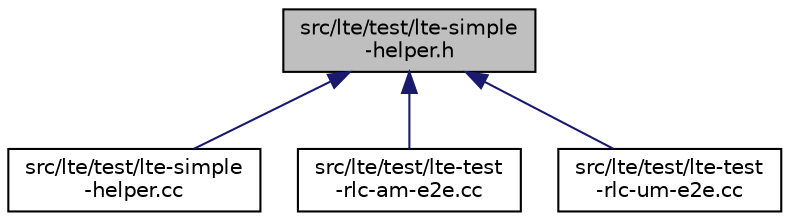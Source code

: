 digraph "src/lte/test/lte-simple-helper.h"
{
 // LATEX_PDF_SIZE
  edge [fontname="Helvetica",fontsize="10",labelfontname="Helvetica",labelfontsize="10"];
  node [fontname="Helvetica",fontsize="10",shape=record];
  Node1 [label="src/lte/test/lte-simple\l-helper.h",height=0.2,width=0.4,color="black", fillcolor="grey75", style="filled", fontcolor="black",tooltip=" "];
  Node1 -> Node2 [dir="back",color="midnightblue",fontsize="10",style="solid",fontname="Helvetica"];
  Node2 [label="src/lte/test/lte-simple\l-helper.cc",height=0.2,width=0.4,color="black", fillcolor="white", style="filled",URL="$lte-simple-helper_8cc.html",tooltip=" "];
  Node1 -> Node3 [dir="back",color="midnightblue",fontsize="10",style="solid",fontname="Helvetica"];
  Node3 [label="src/lte/test/lte-test\l-rlc-am-e2e.cc",height=0.2,width=0.4,color="black", fillcolor="white", style="filled",URL="$lte-test-rlc-am-e2e_8cc.html",tooltip=" "];
  Node1 -> Node4 [dir="back",color="midnightblue",fontsize="10",style="solid",fontname="Helvetica"];
  Node4 [label="src/lte/test/lte-test\l-rlc-um-e2e.cc",height=0.2,width=0.4,color="black", fillcolor="white", style="filled",URL="$lte-test-rlc-um-e2e_8cc.html",tooltip=" "];
}
